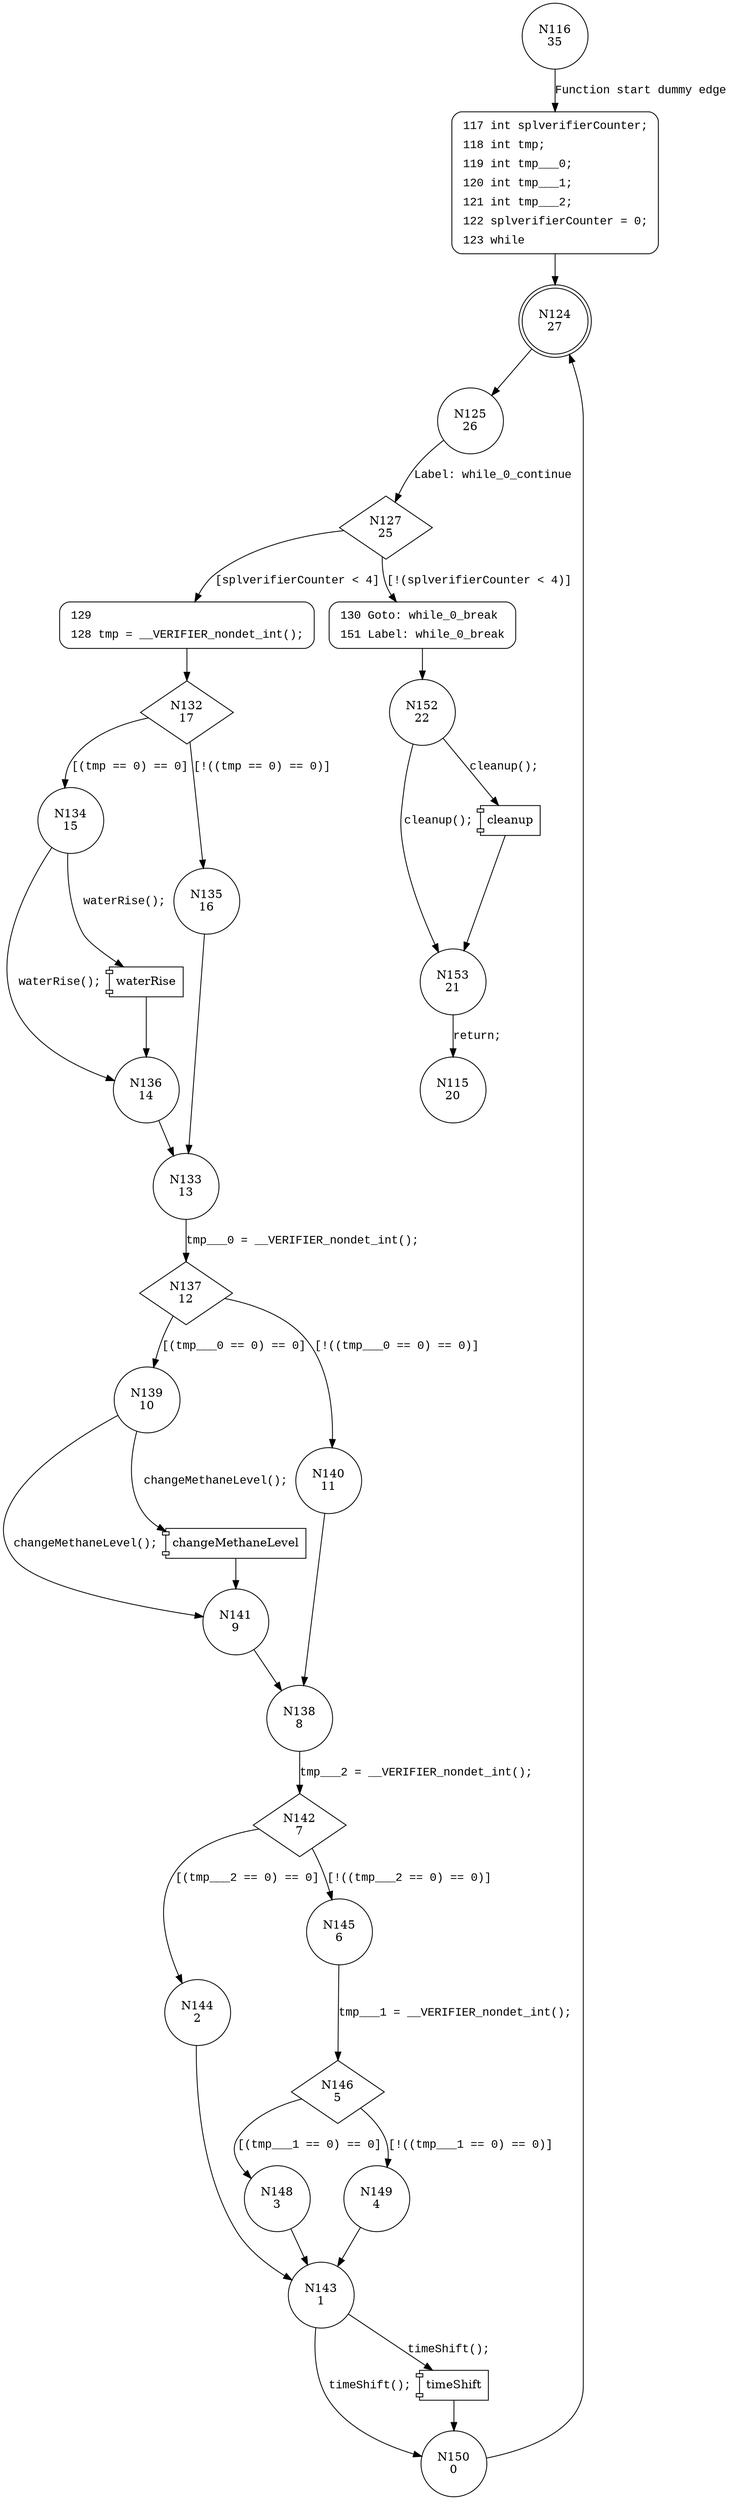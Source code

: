 digraph test {
116 [shape="circle" label="N116\n35"]
117 [shape="circle" label="N117\n34"]
124 [shape="doublecircle" label="N124\n27"]
125 [shape="circle" label="N125\n26"]
127 [shape="diamond" label="N127\n25"]
129 [shape="circle" label="N129\n19"]
130 [shape="circle" label="N130\n24"]
152 [shape="circle" label="N152\n22"]
153 [shape="circle" label="N153\n21"]
115 [shape="circle" label="N115\n20"]
132 [shape="diamond" label="N132\n17"]
134 [shape="circle" label="N134\n15"]
135 [shape="circle" label="N135\n16"]
133 [shape="circle" label="N133\n13"]
137 [shape="diamond" label="N137\n12"]
139 [shape="circle" label="N139\n10"]
140 [shape="circle" label="N140\n11"]
138 [shape="circle" label="N138\n8"]
142 [shape="diamond" label="N142\n7"]
144 [shape="circle" label="N144\n2"]
145 [shape="circle" label="N145\n6"]
146 [shape="diamond" label="N146\n5"]
148 [shape="circle" label="N148\n3"]
149 [shape="circle" label="N149\n4"]
143 [shape="circle" label="N143\n1"]
150 [shape="circle" label="N150\n0"]
141 [shape="circle" label="N141\n9"]
136 [shape="circle" label="N136\n14"]
117 [style="filled,bold" penwidth="1" fillcolor="white" fontname="Courier New" shape="Mrecord" label=<<table border="0" cellborder="0" cellpadding="3" bgcolor="white"><tr><td align="right">117</td><td align="left">int splverifierCounter;</td></tr><tr><td align="right">118</td><td align="left">int tmp;</td></tr><tr><td align="right">119</td><td align="left">int tmp___0;</td></tr><tr><td align="right">120</td><td align="left">int tmp___1;</td></tr><tr><td align="right">121</td><td align="left">int tmp___2;</td></tr><tr><td align="right">122</td><td align="left">splverifierCounter = 0;</td></tr><tr><td align="right">123</td><td align="left">while</td></tr></table>>]
117 -> 124[label=""]
130 [style="filled,bold" penwidth="1" fillcolor="white" fontname="Courier New" shape="Mrecord" label=<<table border="0" cellborder="0" cellpadding="3" bgcolor="white"><tr><td align="right">130</td><td align="left">Goto: while_0_break</td></tr><tr><td align="right">151</td><td align="left">Label: while_0_break</td></tr></table>>]
130 -> 152[label=""]
129 [style="filled,bold" penwidth="1" fillcolor="white" fontname="Courier New" shape="Mrecord" label=<<table border="0" cellborder="0" cellpadding="3" bgcolor="white"><tr><td align="right">129</td><td align="left"></td></tr><tr><td align="right">128</td><td align="left">tmp = __VERIFIER_nondet_int();</td></tr></table>>]
129 -> 132[label=""]
116 -> 117 [label="Function start dummy edge" fontname="Courier New"]
124 -> 125 [label="" fontname="Courier New"]
127 -> 129 [label="[splverifierCounter < 4]" fontname="Courier New"]
127 -> 130 [label="[!(splverifierCounter < 4)]" fontname="Courier New"]
100035 [shape="component" label="cleanup"]
152 -> 100035 [label="cleanup();" fontname="Courier New"]
100035 -> 153 [label="" fontname="Courier New"]
152 -> 153 [label="cleanup();" fontname="Courier New"]
153 -> 115 [label="return;" fontname="Courier New"]
132 -> 134 [label="[(tmp == 0) == 0]" fontname="Courier New"]
132 -> 135 [label="[!((tmp == 0) == 0)]" fontname="Courier New"]
133 -> 137 [label="tmp___0 = __VERIFIER_nondet_int();" fontname="Courier New"]
137 -> 139 [label="[(tmp___0 == 0) == 0]" fontname="Courier New"]
137 -> 140 [label="[!((tmp___0 == 0) == 0)]" fontname="Courier New"]
138 -> 142 [label="tmp___2 = __VERIFIER_nondet_int();" fontname="Courier New"]
142 -> 144 [label="[(tmp___2 == 0) == 0]" fontname="Courier New"]
142 -> 145 [label="[!((tmp___2 == 0) == 0)]" fontname="Courier New"]
146 -> 148 [label="[(tmp___1 == 0) == 0]" fontname="Courier New"]
146 -> 149 [label="[!((tmp___1 == 0) == 0)]" fontname="Courier New"]
100036 [shape="component" label="timeShift"]
143 -> 100036 [label="timeShift();" fontname="Courier New"]
100036 -> 150 [label="" fontname="Courier New"]
143 -> 150 [label="timeShift();" fontname="Courier New"]
150 -> 124 [label="" fontname="Courier New"]
144 -> 143 [label="" fontname="Courier New"]
100037 [shape="component" label="changeMethaneLevel"]
139 -> 100037 [label="changeMethaneLevel();" fontname="Courier New"]
100037 -> 141 [label="" fontname="Courier New"]
139 -> 141 [label="changeMethaneLevel();" fontname="Courier New"]
141 -> 138 [label="" fontname="Courier New"]
100038 [shape="component" label="waterRise"]
134 -> 100038 [label="waterRise();" fontname="Courier New"]
100038 -> 136 [label="" fontname="Courier New"]
134 -> 136 [label="waterRise();" fontname="Courier New"]
136 -> 133 [label="" fontname="Courier New"]
125 -> 127 [label="Label: while_0_continue" fontname="Courier New"]
135 -> 133 [label="" fontname="Courier New"]
140 -> 138 [label="" fontname="Courier New"]
145 -> 146 [label="tmp___1 = __VERIFIER_nondet_int();" fontname="Courier New"]
149 -> 143 [label="" fontname="Courier New"]
148 -> 143 [label="" fontname="Courier New"]
}